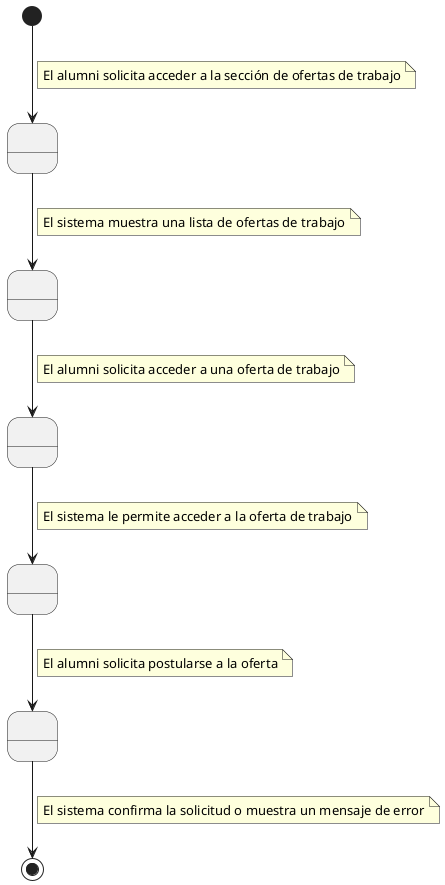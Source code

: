 @startuml
state " " as Estado1
state " " as Estado2
state " " as Estado3
state " " as Estado4
state " " as Estado5

[*] --> Estado1
    note on link
        El alumni solicita acceder a la sección de ofertas de trabajo
    end note
Estado1 --> Estado2
    note on link
        El sistema muestra una lista de ofertas de trabajo
    end note
Estado2 --> Estado3
    note on link
        El alumni solicita acceder a una oferta de trabajo
    end note
Estado3 --> Estado4
    note on link
        El sistema le permite acceder a la oferta de trabajo
    end note
Estado4 --> Estado5
    note on link
        El alumni solicita postularse a la oferta
    end note
Estado5 --> [*]
    note on link
        El sistema confirma la solicitud o muestra un mensaje de error
    end note
@enduml